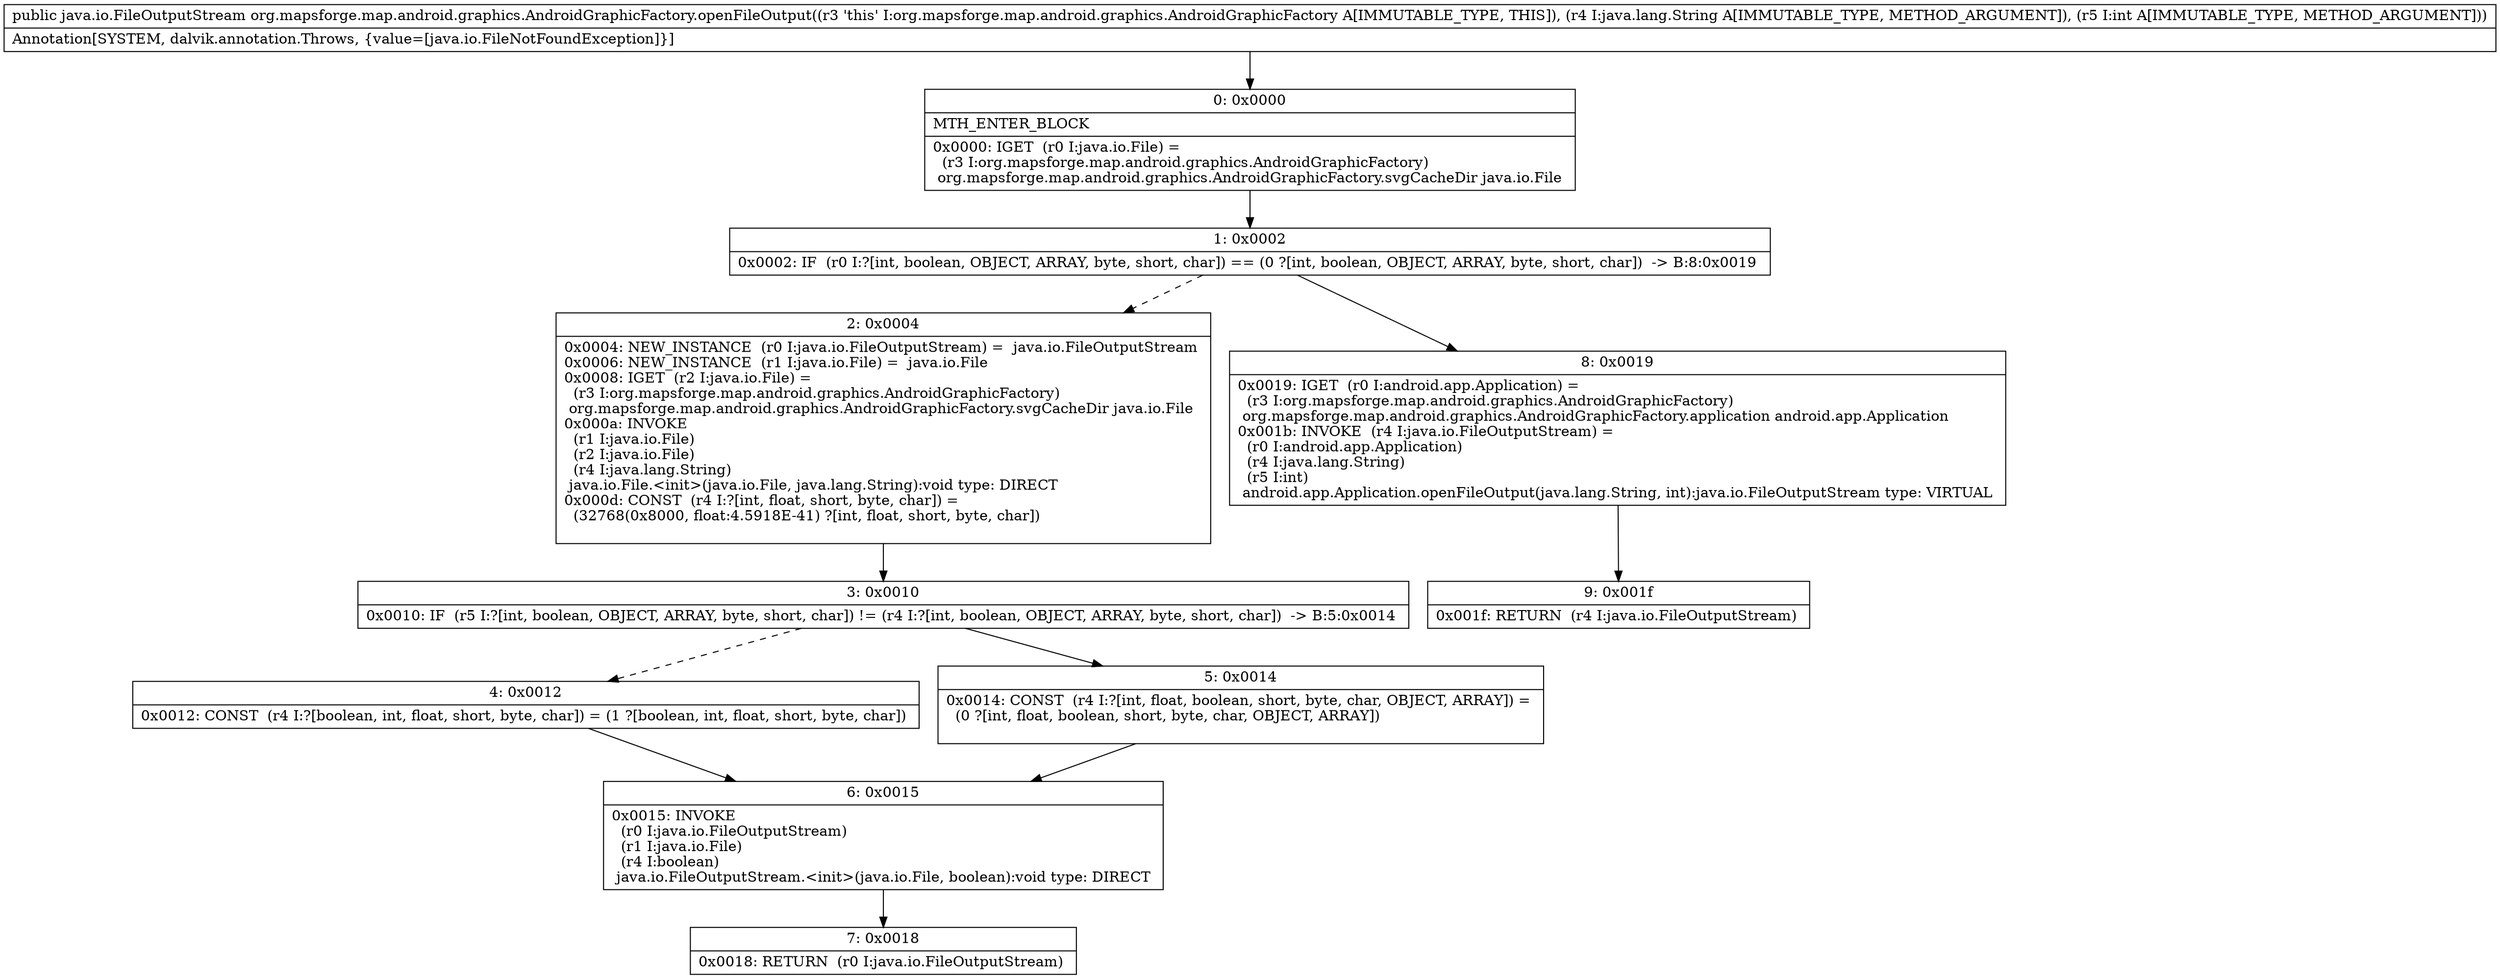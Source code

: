 digraph "CFG fororg.mapsforge.map.android.graphics.AndroidGraphicFactory.openFileOutput(Ljava\/lang\/String;I)Ljava\/io\/FileOutputStream;" {
Node_0 [shape=record,label="{0\:\ 0x0000|MTH_ENTER_BLOCK\l|0x0000: IGET  (r0 I:java.io.File) = \l  (r3 I:org.mapsforge.map.android.graphics.AndroidGraphicFactory)\l org.mapsforge.map.android.graphics.AndroidGraphicFactory.svgCacheDir java.io.File \l}"];
Node_1 [shape=record,label="{1\:\ 0x0002|0x0002: IF  (r0 I:?[int, boolean, OBJECT, ARRAY, byte, short, char]) == (0 ?[int, boolean, OBJECT, ARRAY, byte, short, char])  \-\> B:8:0x0019 \l}"];
Node_2 [shape=record,label="{2\:\ 0x0004|0x0004: NEW_INSTANCE  (r0 I:java.io.FileOutputStream) =  java.io.FileOutputStream \l0x0006: NEW_INSTANCE  (r1 I:java.io.File) =  java.io.File \l0x0008: IGET  (r2 I:java.io.File) = \l  (r3 I:org.mapsforge.map.android.graphics.AndroidGraphicFactory)\l org.mapsforge.map.android.graphics.AndroidGraphicFactory.svgCacheDir java.io.File \l0x000a: INVOKE  \l  (r1 I:java.io.File)\l  (r2 I:java.io.File)\l  (r4 I:java.lang.String)\l java.io.File.\<init\>(java.io.File, java.lang.String):void type: DIRECT \l0x000d: CONST  (r4 I:?[int, float, short, byte, char]) = \l  (32768(0x8000, float:4.5918E\-41) ?[int, float, short, byte, char])\l \l}"];
Node_3 [shape=record,label="{3\:\ 0x0010|0x0010: IF  (r5 I:?[int, boolean, OBJECT, ARRAY, byte, short, char]) != (r4 I:?[int, boolean, OBJECT, ARRAY, byte, short, char])  \-\> B:5:0x0014 \l}"];
Node_4 [shape=record,label="{4\:\ 0x0012|0x0012: CONST  (r4 I:?[boolean, int, float, short, byte, char]) = (1 ?[boolean, int, float, short, byte, char]) \l}"];
Node_5 [shape=record,label="{5\:\ 0x0014|0x0014: CONST  (r4 I:?[int, float, boolean, short, byte, char, OBJECT, ARRAY]) = \l  (0 ?[int, float, boolean, short, byte, char, OBJECT, ARRAY])\l \l}"];
Node_6 [shape=record,label="{6\:\ 0x0015|0x0015: INVOKE  \l  (r0 I:java.io.FileOutputStream)\l  (r1 I:java.io.File)\l  (r4 I:boolean)\l java.io.FileOutputStream.\<init\>(java.io.File, boolean):void type: DIRECT \l}"];
Node_7 [shape=record,label="{7\:\ 0x0018|0x0018: RETURN  (r0 I:java.io.FileOutputStream) \l}"];
Node_8 [shape=record,label="{8\:\ 0x0019|0x0019: IGET  (r0 I:android.app.Application) = \l  (r3 I:org.mapsforge.map.android.graphics.AndroidGraphicFactory)\l org.mapsforge.map.android.graphics.AndroidGraphicFactory.application android.app.Application \l0x001b: INVOKE  (r4 I:java.io.FileOutputStream) = \l  (r0 I:android.app.Application)\l  (r4 I:java.lang.String)\l  (r5 I:int)\l android.app.Application.openFileOutput(java.lang.String, int):java.io.FileOutputStream type: VIRTUAL \l}"];
Node_9 [shape=record,label="{9\:\ 0x001f|0x001f: RETURN  (r4 I:java.io.FileOutputStream) \l}"];
MethodNode[shape=record,label="{public java.io.FileOutputStream org.mapsforge.map.android.graphics.AndroidGraphicFactory.openFileOutput((r3 'this' I:org.mapsforge.map.android.graphics.AndroidGraphicFactory A[IMMUTABLE_TYPE, THIS]), (r4 I:java.lang.String A[IMMUTABLE_TYPE, METHOD_ARGUMENT]), (r5 I:int A[IMMUTABLE_TYPE, METHOD_ARGUMENT]))  | Annotation[SYSTEM, dalvik.annotation.Throws, \{value=[java.io.FileNotFoundException]\}]\l}"];
MethodNode -> Node_0;
Node_0 -> Node_1;
Node_1 -> Node_2[style=dashed];
Node_1 -> Node_8;
Node_2 -> Node_3;
Node_3 -> Node_4[style=dashed];
Node_3 -> Node_5;
Node_4 -> Node_6;
Node_5 -> Node_6;
Node_6 -> Node_7;
Node_8 -> Node_9;
}

